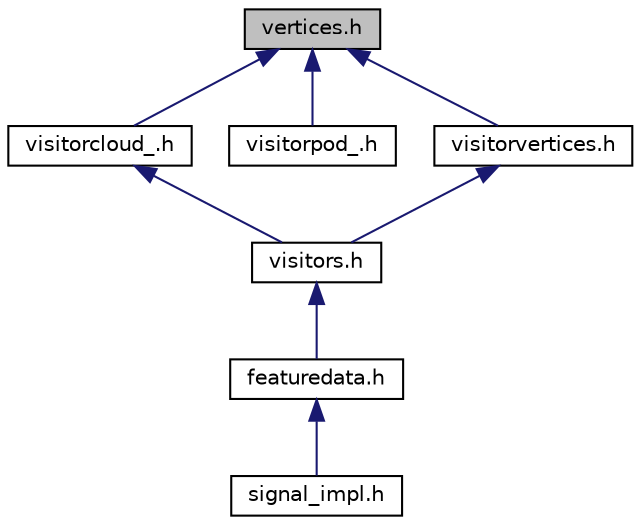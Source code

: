 digraph G
{
  edge [fontname="Helvetica",fontsize="10",labelfontname="Helvetica",labelfontsize="10"];
  node [fontname="Helvetica",fontsize="10",shape=record];
  Node1 [label="vertices.h",height=0.2,width=0.4,color="black", fillcolor="grey75", style="filled" fontcolor="black"];
  Node1 -> Node2 [dir="back",color="midnightblue",fontsize="10",style="solid",fontname="Helvetica"];
  Node2 [label="visitorcloud_.h",height=0.2,width=0.4,color="black", fillcolor="white", style="filled",URL="$visitorcloud___8h.html"];
  Node2 -> Node3 [dir="back",color="midnightblue",fontsize="10",style="solid",fontname="Helvetica"];
  Node3 [label="visitors.h",height=0.2,width=0.4,color="black", fillcolor="white", style="filled",URL="$visitors_8h.html"];
  Node3 -> Node4 [dir="back",color="midnightblue",fontsize="10",style="solid",fontname="Helvetica"];
  Node4 [label="featuredata.h",height=0.2,width=0.4,color="black", fillcolor="white", style="filled",URL="$featuredata_8h.html"];
  Node4 -> Node5 [dir="back",color="midnightblue",fontsize="10",style="solid",fontname="Helvetica"];
  Node5 [label="signal_impl.h",height=0.2,width=0.4,color="black", fillcolor="white", style="filled",URL="$signal__impl_8h.html"];
  Node1 -> Node6 [dir="back",color="midnightblue",fontsize="10",style="solid",fontname="Helvetica"];
  Node6 [label="visitorpod_.h",height=0.2,width=0.4,color="black", fillcolor="white", style="filled",URL="$visitorpod___8h.html"];
  Node1 -> Node7 [dir="back",color="midnightblue",fontsize="10",style="solid",fontname="Helvetica"];
  Node7 [label="visitorvertices.h",height=0.2,width=0.4,color="black", fillcolor="white", style="filled",URL="$visitorvertices_8h.html"];
  Node7 -> Node3 [dir="back",color="midnightblue",fontsize="10",style="solid",fontname="Helvetica"];
}
